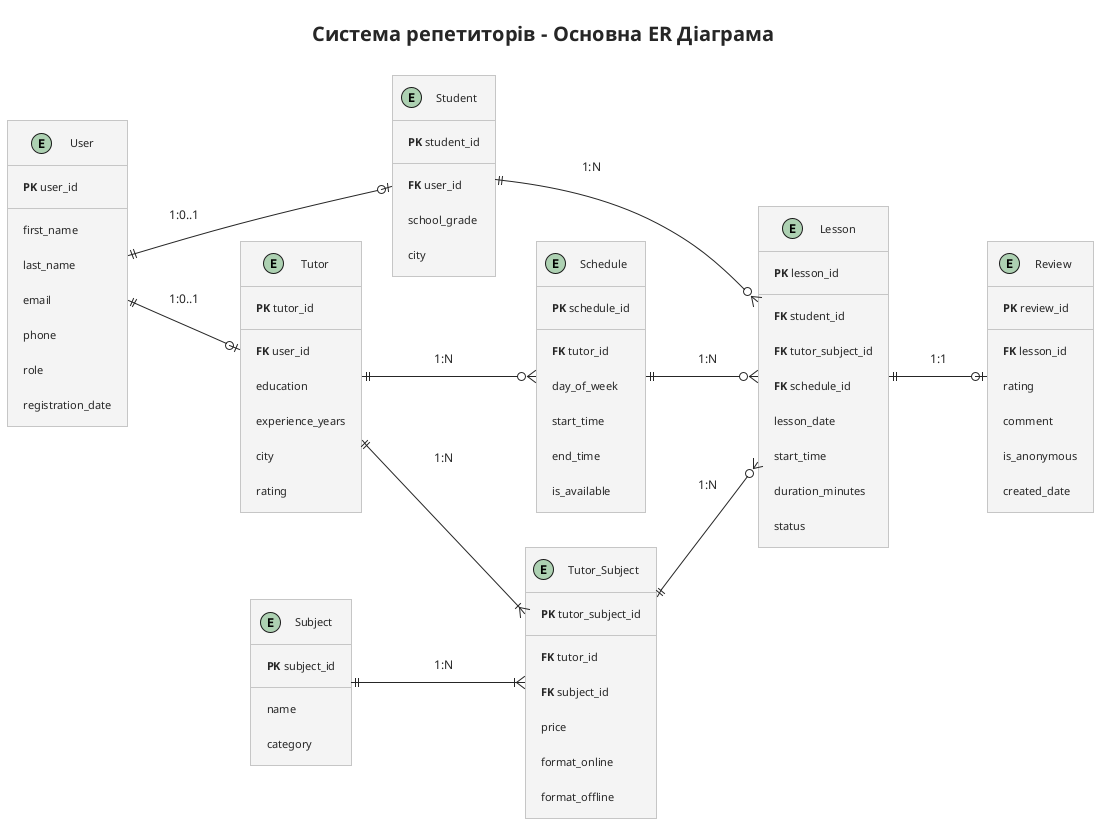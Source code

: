 @startuml tutor_platform_core_erd

!define PRIMARY_KEY(x) **PK** x
!define FOREIGN_KEY(x) **FK** x
!theme carbon-gray

skinparam arrow {
	Thickness 1
	Color #262626
	FontColor #262626
}

title Система репетиторів - Основна ER Діаграма

left to right direction

entity "User" as user {
  PRIMARY_KEY(user_id)
  --
  first_name
  last_name
  email
  phone
  role
  registration_date
}

entity "Student" as student {
  PRIMARY_KEY(student_id)
  --
  FOREIGN_KEY(user_id)
  school_grade
  city
}

entity "Tutor" as tutor {
  PRIMARY_KEY(tutor_id)
  --
  FOREIGN_KEY(user_id)
  education
  experience_years
  city
  rating
}

entity "Schedule" as schedule {
  PRIMARY_KEY(schedule_id)
  --
  FOREIGN_KEY(tutor_id)
  day_of_week
  start_time
  end_time
  is_available
}

entity "Subject" as subject {
  PRIMARY_KEY(subject_id)
  --
  name
  category
}

entity "Tutor_Subject" as tutor_subject {
  PRIMARY_KEY(tutor_subject_id)
  --
  FOREIGN_KEY(tutor_id)
  FOREIGN_KEY(subject_id)
  price
  format_online
  format_offline
}

entity "Lesson" as lesson {
  PRIMARY_KEY(lesson_id)
  --
  FOREIGN_KEY(student_id)
  FOREIGN_KEY(tutor_subject_id)
  FOREIGN_KEY(schedule_id)
  lesson_date
  start_time
  duration_minutes
  status
}

entity "Review" as review {
  PRIMARY_KEY(review_id)
  --
  FOREIGN_KEY(lesson_id)
  rating
  comment
  is_anonymous
  created_date
}

user ||--o| student : "1:0..1"
user ||--o| tutor : "1:0..1"

tutor ||--|{ tutor_subject : "1:N"
subject ||--|{ tutor_subject : "1:N"

student ||--o{ lesson : "1:N"
tutor_subject ||--o{ lesson : "1:N"

lesson ||--o| review : "1:1"
tutor ||--o{ schedule : "1:N"
schedule ||--o{ lesson : "1:N"

@enduml